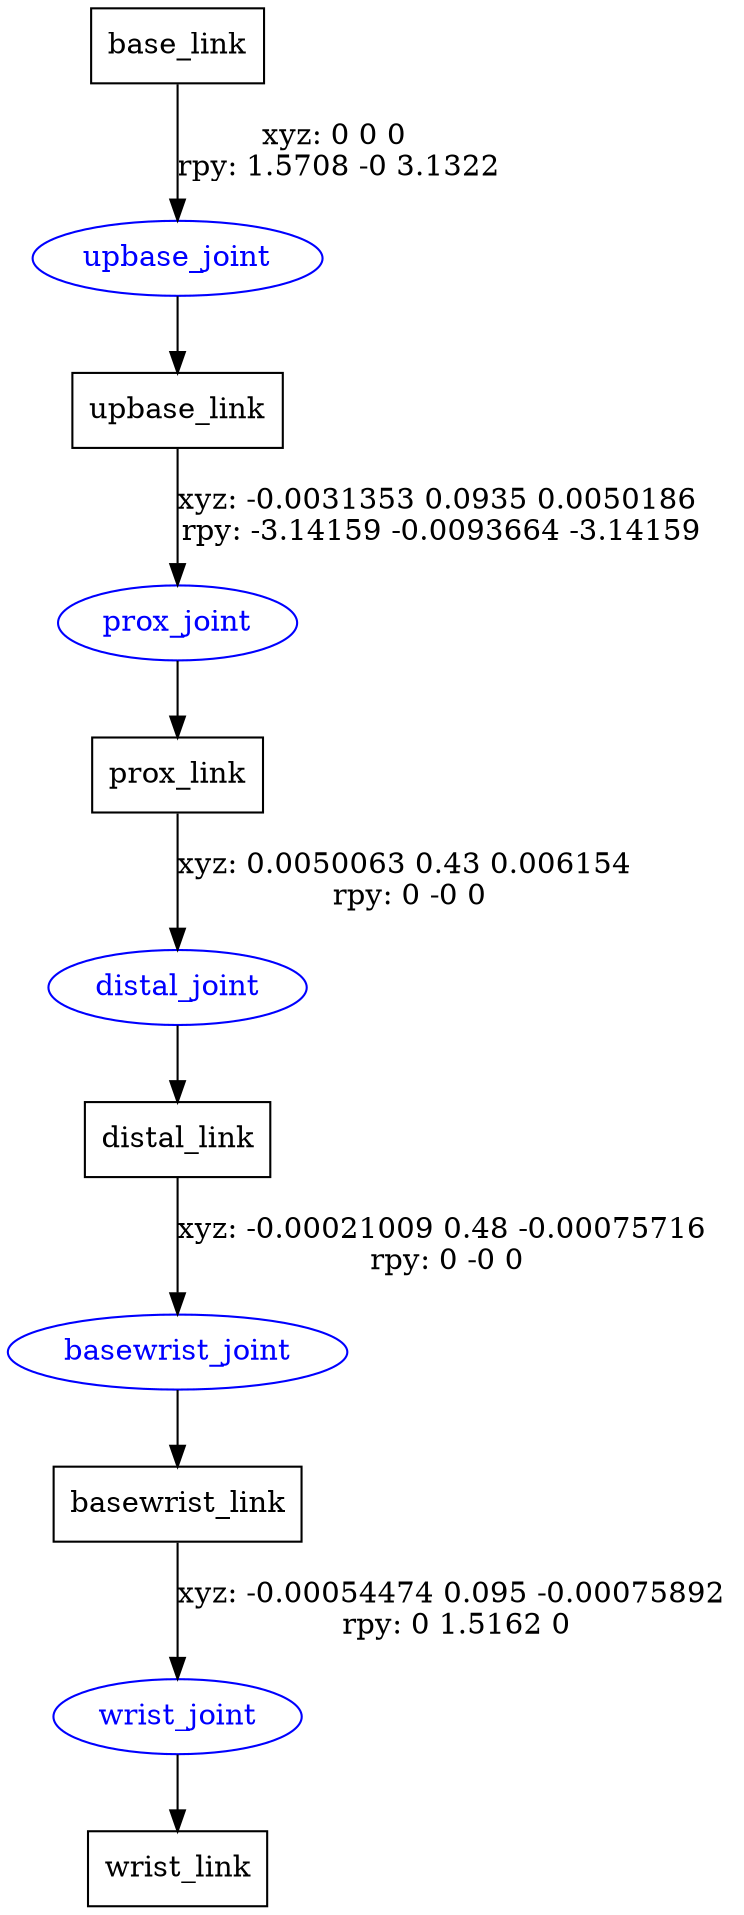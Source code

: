 digraph G {
node [shape=box];
"base_link" [label="base_link"];
"upbase_link" [label="upbase_link"];
"prox_link" [label="prox_link"];
"distal_link" [label="distal_link"];
"basewrist_link" [label="basewrist_link"];
"wrist_link" [label="wrist_link"];
node [shape=ellipse, color=blue, fontcolor=blue];
"base_link" -> "upbase_joint" [label="xyz: 0 0 0 \nrpy: 1.5708 -0 3.1322"]
"upbase_joint" -> "upbase_link"
"upbase_link" -> "prox_joint" [label="xyz: -0.0031353 0.0935 0.0050186 \nrpy: -3.14159 -0.0093664 -3.14159"]
"prox_joint" -> "prox_link"
"prox_link" -> "distal_joint" [label="xyz: 0.0050063 0.43 0.006154 \nrpy: 0 -0 0"]
"distal_joint" -> "distal_link"
"distal_link" -> "basewrist_joint" [label="xyz: -0.00021009 0.48 -0.00075716 \nrpy: 0 -0 0"]
"basewrist_joint" -> "basewrist_link"
"basewrist_link" -> "wrist_joint" [label="xyz: -0.00054474 0.095 -0.00075892 \nrpy: 0 1.5162 0"]
"wrist_joint" -> "wrist_link"
}
